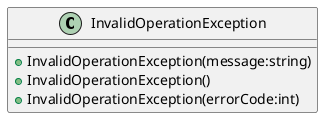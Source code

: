 @startuml
class InvalidOperationException {
    + InvalidOperationException(message:string)
    + InvalidOperationException()
    + InvalidOperationException(errorCode:int)
}
@enduml
